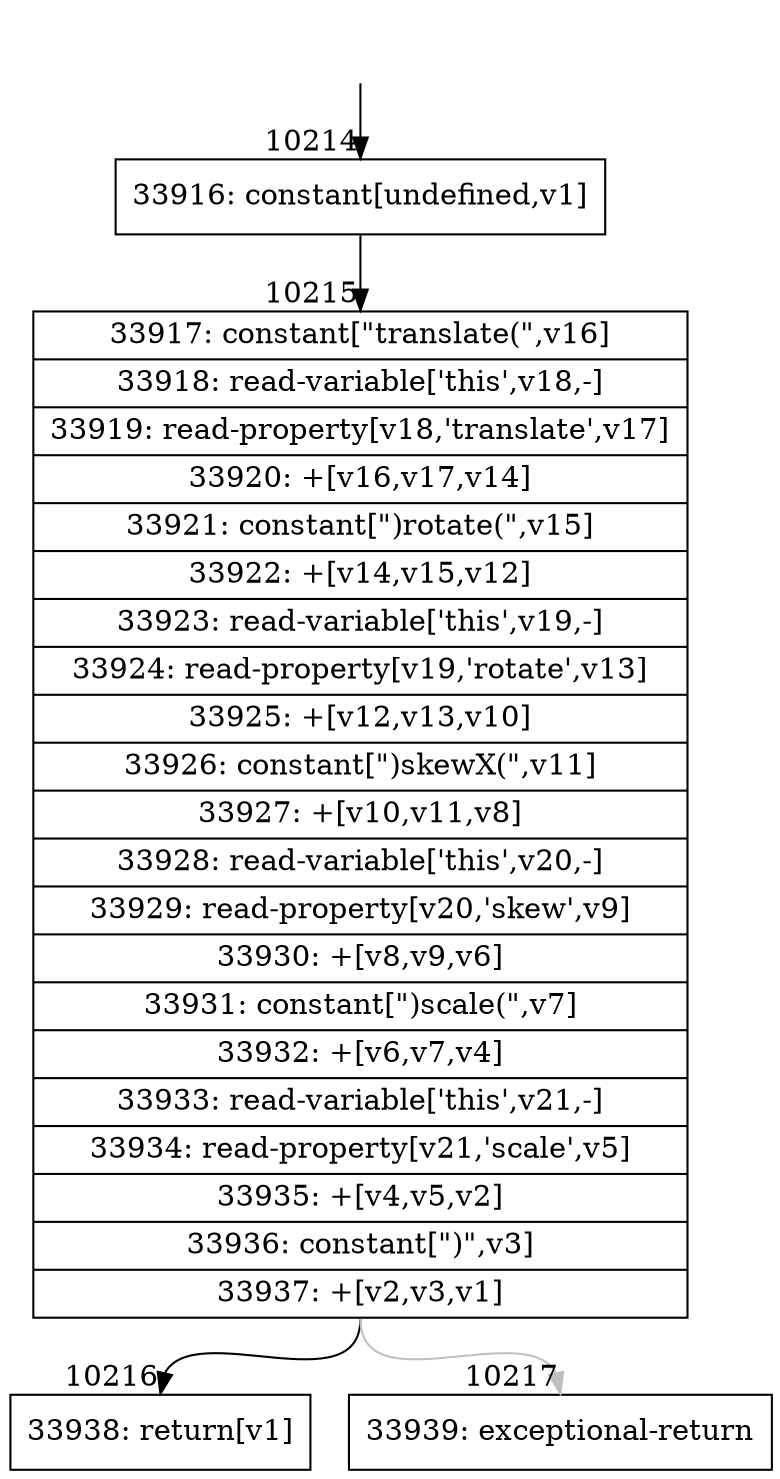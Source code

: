 digraph {
rankdir="TD"
BB_entry940[shape=none,label=""];
BB_entry940 -> BB10214 [tailport=s, headport=n, headlabel="    10214"]
BB10214 [shape=record label="{33916: constant[undefined,v1]}" ] 
BB10214 -> BB10215 [tailport=s, headport=n, headlabel="      10215"]
BB10215 [shape=record label="{33917: constant[\"translate(\",v16]|33918: read-variable['this',v18,-]|33919: read-property[v18,'translate',v17]|33920: +[v16,v17,v14]|33921: constant[\")rotate(\",v15]|33922: +[v14,v15,v12]|33923: read-variable['this',v19,-]|33924: read-property[v19,'rotate',v13]|33925: +[v12,v13,v10]|33926: constant[\")skewX(\",v11]|33927: +[v10,v11,v8]|33928: read-variable['this',v20,-]|33929: read-property[v20,'skew',v9]|33930: +[v8,v9,v6]|33931: constant[\")scale(\",v7]|33932: +[v6,v7,v4]|33933: read-variable['this',v21,-]|33934: read-property[v21,'scale',v5]|33935: +[v4,v5,v2]|33936: constant[\")\",v3]|33937: +[v2,v3,v1]}" ] 
BB10215 -> BB10216 [tailport=s, headport=n, headlabel="      10216"]
BB10215 -> BB10217 [tailport=s, headport=n, color=gray, headlabel="      10217"]
BB10216 [shape=record label="{33938: return[v1]}" ] 
BB10217 [shape=record label="{33939: exceptional-return}" ] 
//#$~ 5962
}
